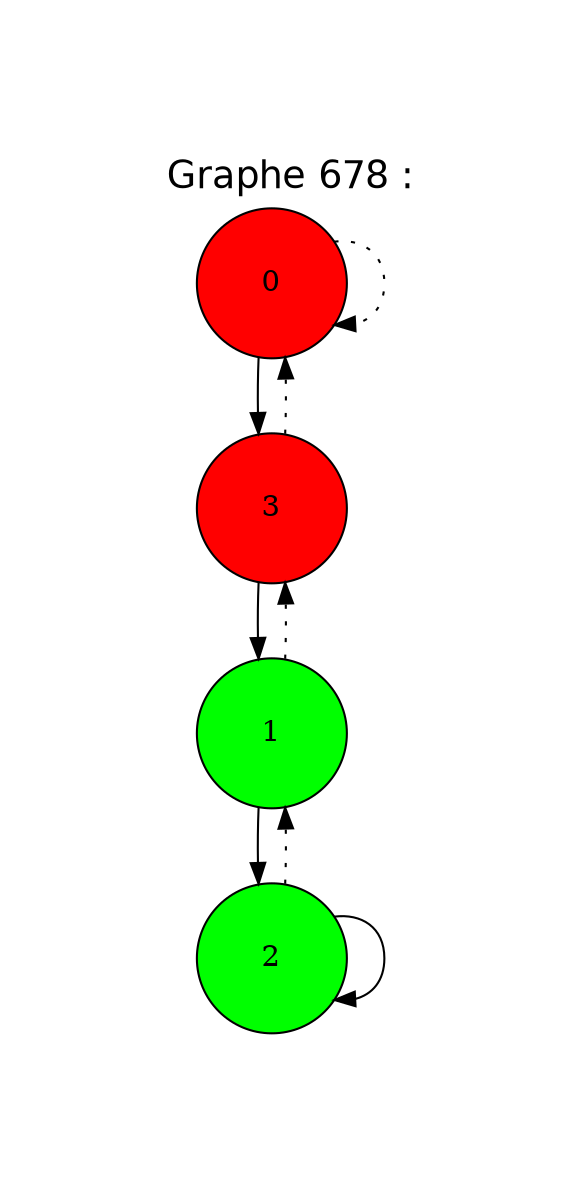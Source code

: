 digraph graph678 {
center=true;
pad=1;
graph [label="Graphe 678 :\n", labelloc=t; labeljust=center, fontname=Helvetica, fontsize=18];
node [color=black, shape="ellipse", style="filled", width=1, height=1, fillcolor=red] 0;
node [color=black, shape="ellipse", style="filled", width=1, height=1, fillcolor=green] 1;
node [color=black, shape="ellipse", style="filled", width=1, height=1, fillcolor=green] 2;
node [color=black, shape="ellipse", style="filled", width=1, height=1, fillcolor=red] 3;
0 -> 0[style=dotted];
2 -> 2;
0 -> 3;
1 -> 2;
1 -> 3[style=dotted];
2 -> 1[style=dotted];
3 -> 0[style=dotted];
3 -> 1;
}

